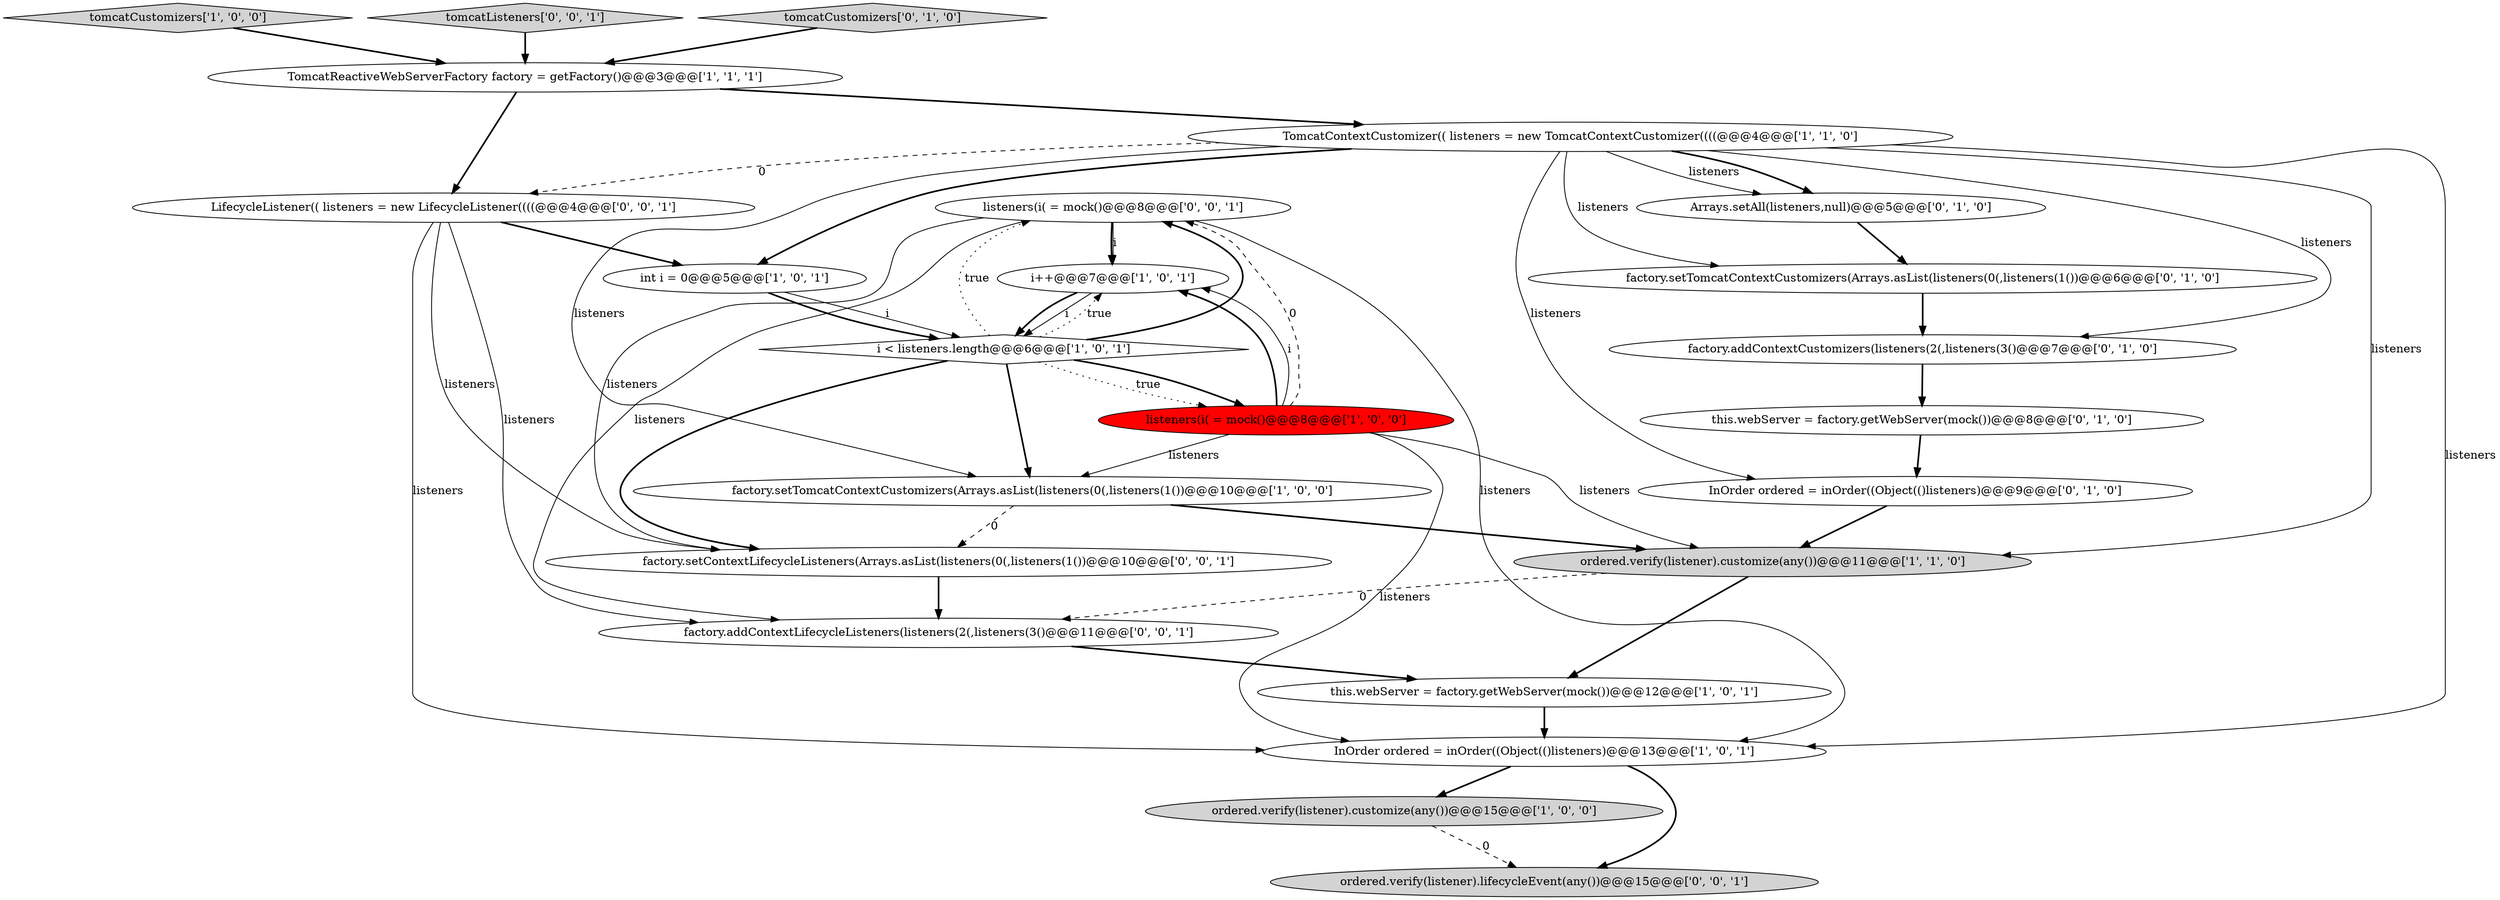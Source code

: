 digraph {
2 [style = filled, label = "ordered.verify(listener).customize(any())@@@15@@@['1', '0', '0']", fillcolor = lightgray, shape = ellipse image = "AAA0AAABBB1BBB"];
6 [style = filled, label = "InOrder ordered = inOrder((Object(()listeners)@@@13@@@['1', '0', '1']", fillcolor = white, shape = ellipse image = "AAA0AAABBB1BBB"];
15 [style = filled, label = "InOrder ordered = inOrder((Object(()listeners)@@@9@@@['0', '1', '0']", fillcolor = white, shape = ellipse image = "AAA0AAABBB2BBB"];
20 [style = filled, label = "ordered.verify(listener).lifecycleEvent(any())@@@15@@@['0', '0', '1']", fillcolor = lightgray, shape = ellipse image = "AAA0AAABBB3BBB"];
9 [style = filled, label = "TomcatReactiveWebServerFactory factory = getFactory()@@@3@@@['1', '1', '1']", fillcolor = white, shape = ellipse image = "AAA0AAABBB1BBB"];
13 [style = filled, label = "this.webServer = factory.getWebServer(mock())@@@8@@@['0', '1', '0']", fillcolor = white, shape = ellipse image = "AAA0AAABBB2BBB"];
3 [style = filled, label = "tomcatCustomizers['1', '0', '0']", fillcolor = lightgray, shape = diamond image = "AAA0AAABBB1BBB"];
22 [style = filled, label = "tomcatListeners['0', '0', '1']", fillcolor = lightgray, shape = diamond image = "AAA0AAABBB3BBB"];
18 [style = filled, label = "listeners(i( = mock()@@@8@@@['0', '0', '1']", fillcolor = white, shape = ellipse image = "AAA0AAABBB3BBB"];
10 [style = filled, label = "int i = 0@@@5@@@['1', '0', '1']", fillcolor = white, shape = ellipse image = "AAA0AAABBB1BBB"];
23 [style = filled, label = "factory.setContextLifecycleListeners(Arrays.asList(listeners(0(,listeners(1())@@@10@@@['0', '0', '1']", fillcolor = white, shape = ellipse image = "AAA0AAABBB3BBB"];
19 [style = filled, label = "factory.addContextLifecycleListeners(listeners(2(,listeners(3()@@@11@@@['0', '0', '1']", fillcolor = white, shape = ellipse image = "AAA0AAABBB3BBB"];
5 [style = filled, label = "i < listeners.length@@@6@@@['1', '0', '1']", fillcolor = white, shape = diamond image = "AAA0AAABBB1BBB"];
4 [style = filled, label = "TomcatContextCustomizer(( listeners = new TomcatContextCustomizer((((@@@4@@@['1', '1', '0']", fillcolor = white, shape = ellipse image = "AAA0AAABBB1BBB"];
17 [style = filled, label = "factory.setTomcatContextCustomizers(Arrays.asList(listeners(0(,listeners(1())@@@6@@@['0', '1', '0']", fillcolor = white, shape = ellipse image = "AAA0AAABBB2BBB"];
12 [style = filled, label = "tomcatCustomizers['0', '1', '0']", fillcolor = lightgray, shape = diamond image = "AAA0AAABBB2BBB"];
14 [style = filled, label = "factory.addContextCustomizers(listeners(2(,listeners(3()@@@7@@@['0', '1', '0']", fillcolor = white, shape = ellipse image = "AAA0AAABBB2BBB"];
16 [style = filled, label = "Arrays.setAll(listeners,null)@@@5@@@['0', '1', '0']", fillcolor = white, shape = ellipse image = "AAA0AAABBB2BBB"];
21 [style = filled, label = "LifecycleListener(( listeners = new LifecycleListener((((@@@4@@@['0', '0', '1']", fillcolor = white, shape = ellipse image = "AAA0AAABBB3BBB"];
8 [style = filled, label = "listeners(i( = mock()@@@8@@@['1', '0', '0']", fillcolor = red, shape = ellipse image = "AAA1AAABBB1BBB"];
0 [style = filled, label = "factory.setTomcatContextCustomizers(Arrays.asList(listeners(0(,listeners(1())@@@10@@@['1', '0', '0']", fillcolor = white, shape = ellipse image = "AAA0AAABBB1BBB"];
11 [style = filled, label = "ordered.verify(listener).customize(any())@@@11@@@['1', '1', '0']", fillcolor = lightgray, shape = ellipse image = "AAA0AAABBB1BBB"];
7 [style = filled, label = "i++@@@7@@@['1', '0', '1']", fillcolor = white, shape = ellipse image = "AAA0AAABBB1BBB"];
1 [style = filled, label = "this.webServer = factory.getWebServer(mock())@@@12@@@['1', '0', '1']", fillcolor = white, shape = ellipse image = "AAA0AAABBB1BBB"];
8->0 [style = solid, label="listeners"];
4->10 [style = bold, label=""];
5->8 [style = bold, label=""];
21->10 [style = bold, label=""];
18->7 [style = solid, label="i"];
2->20 [style = dashed, label="0"];
10->5 [style = solid, label="i"];
5->18 [style = dotted, label="true"];
5->23 [style = bold, label=""];
11->1 [style = bold, label=""];
0->23 [style = dashed, label="0"];
9->4 [style = bold, label=""];
22->9 [style = bold, label=""];
0->11 [style = bold, label=""];
4->11 [style = solid, label="listeners"];
4->6 [style = solid, label="listeners"];
5->18 [style = bold, label=""];
4->17 [style = solid, label="listeners"];
16->17 [style = bold, label=""];
18->23 [style = solid, label="listeners"];
12->9 [style = bold, label=""];
8->11 [style = solid, label="listeners"];
4->16 [style = solid, label="listeners"];
4->21 [style = dashed, label="0"];
8->6 [style = solid, label="listeners"];
8->7 [style = bold, label=""];
6->2 [style = bold, label=""];
7->5 [style = solid, label="i"];
3->9 [style = bold, label=""];
6->20 [style = bold, label=""];
21->6 [style = solid, label="listeners"];
19->1 [style = bold, label=""];
7->5 [style = bold, label=""];
1->6 [style = bold, label=""];
10->5 [style = bold, label=""];
15->11 [style = bold, label=""];
5->0 [style = bold, label=""];
17->14 [style = bold, label=""];
5->7 [style = dotted, label="true"];
11->19 [style = dashed, label="0"];
4->0 [style = solid, label="listeners"];
23->19 [style = bold, label=""];
9->21 [style = bold, label=""];
18->19 [style = solid, label="listeners"];
8->18 [style = dashed, label="0"];
18->6 [style = solid, label="listeners"];
13->15 [style = bold, label=""];
14->13 [style = bold, label=""];
5->8 [style = dotted, label="true"];
18->7 [style = bold, label=""];
4->15 [style = solid, label="listeners"];
21->19 [style = solid, label="listeners"];
8->7 [style = solid, label="i"];
4->16 [style = bold, label=""];
4->14 [style = solid, label="listeners"];
21->23 [style = solid, label="listeners"];
}
